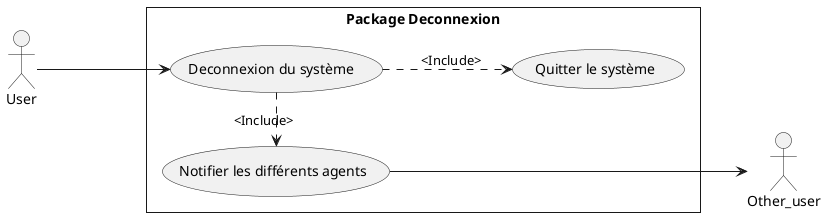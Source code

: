 @startuml
skinparam Style strictuml
'=============Actor=======================
actor User as usr
actor Other_user as ousr
'========================================
rectangle "Package Deconnexion"{
    left to right direction
'===================Use cases===================
usecase "Deconnexion du système " as UC1
usecase "Notifier les différents agents" as UC1A
usecase "Quitter le système" as UC1B

   
 '============================================
}

'=====================Association UC1===============
usr ---> UC1 
UC1A ---> ousr
UC1 .> UC1A : <Include>
UC1 ..> UC1B : <Include>
'===================================================


@enduml